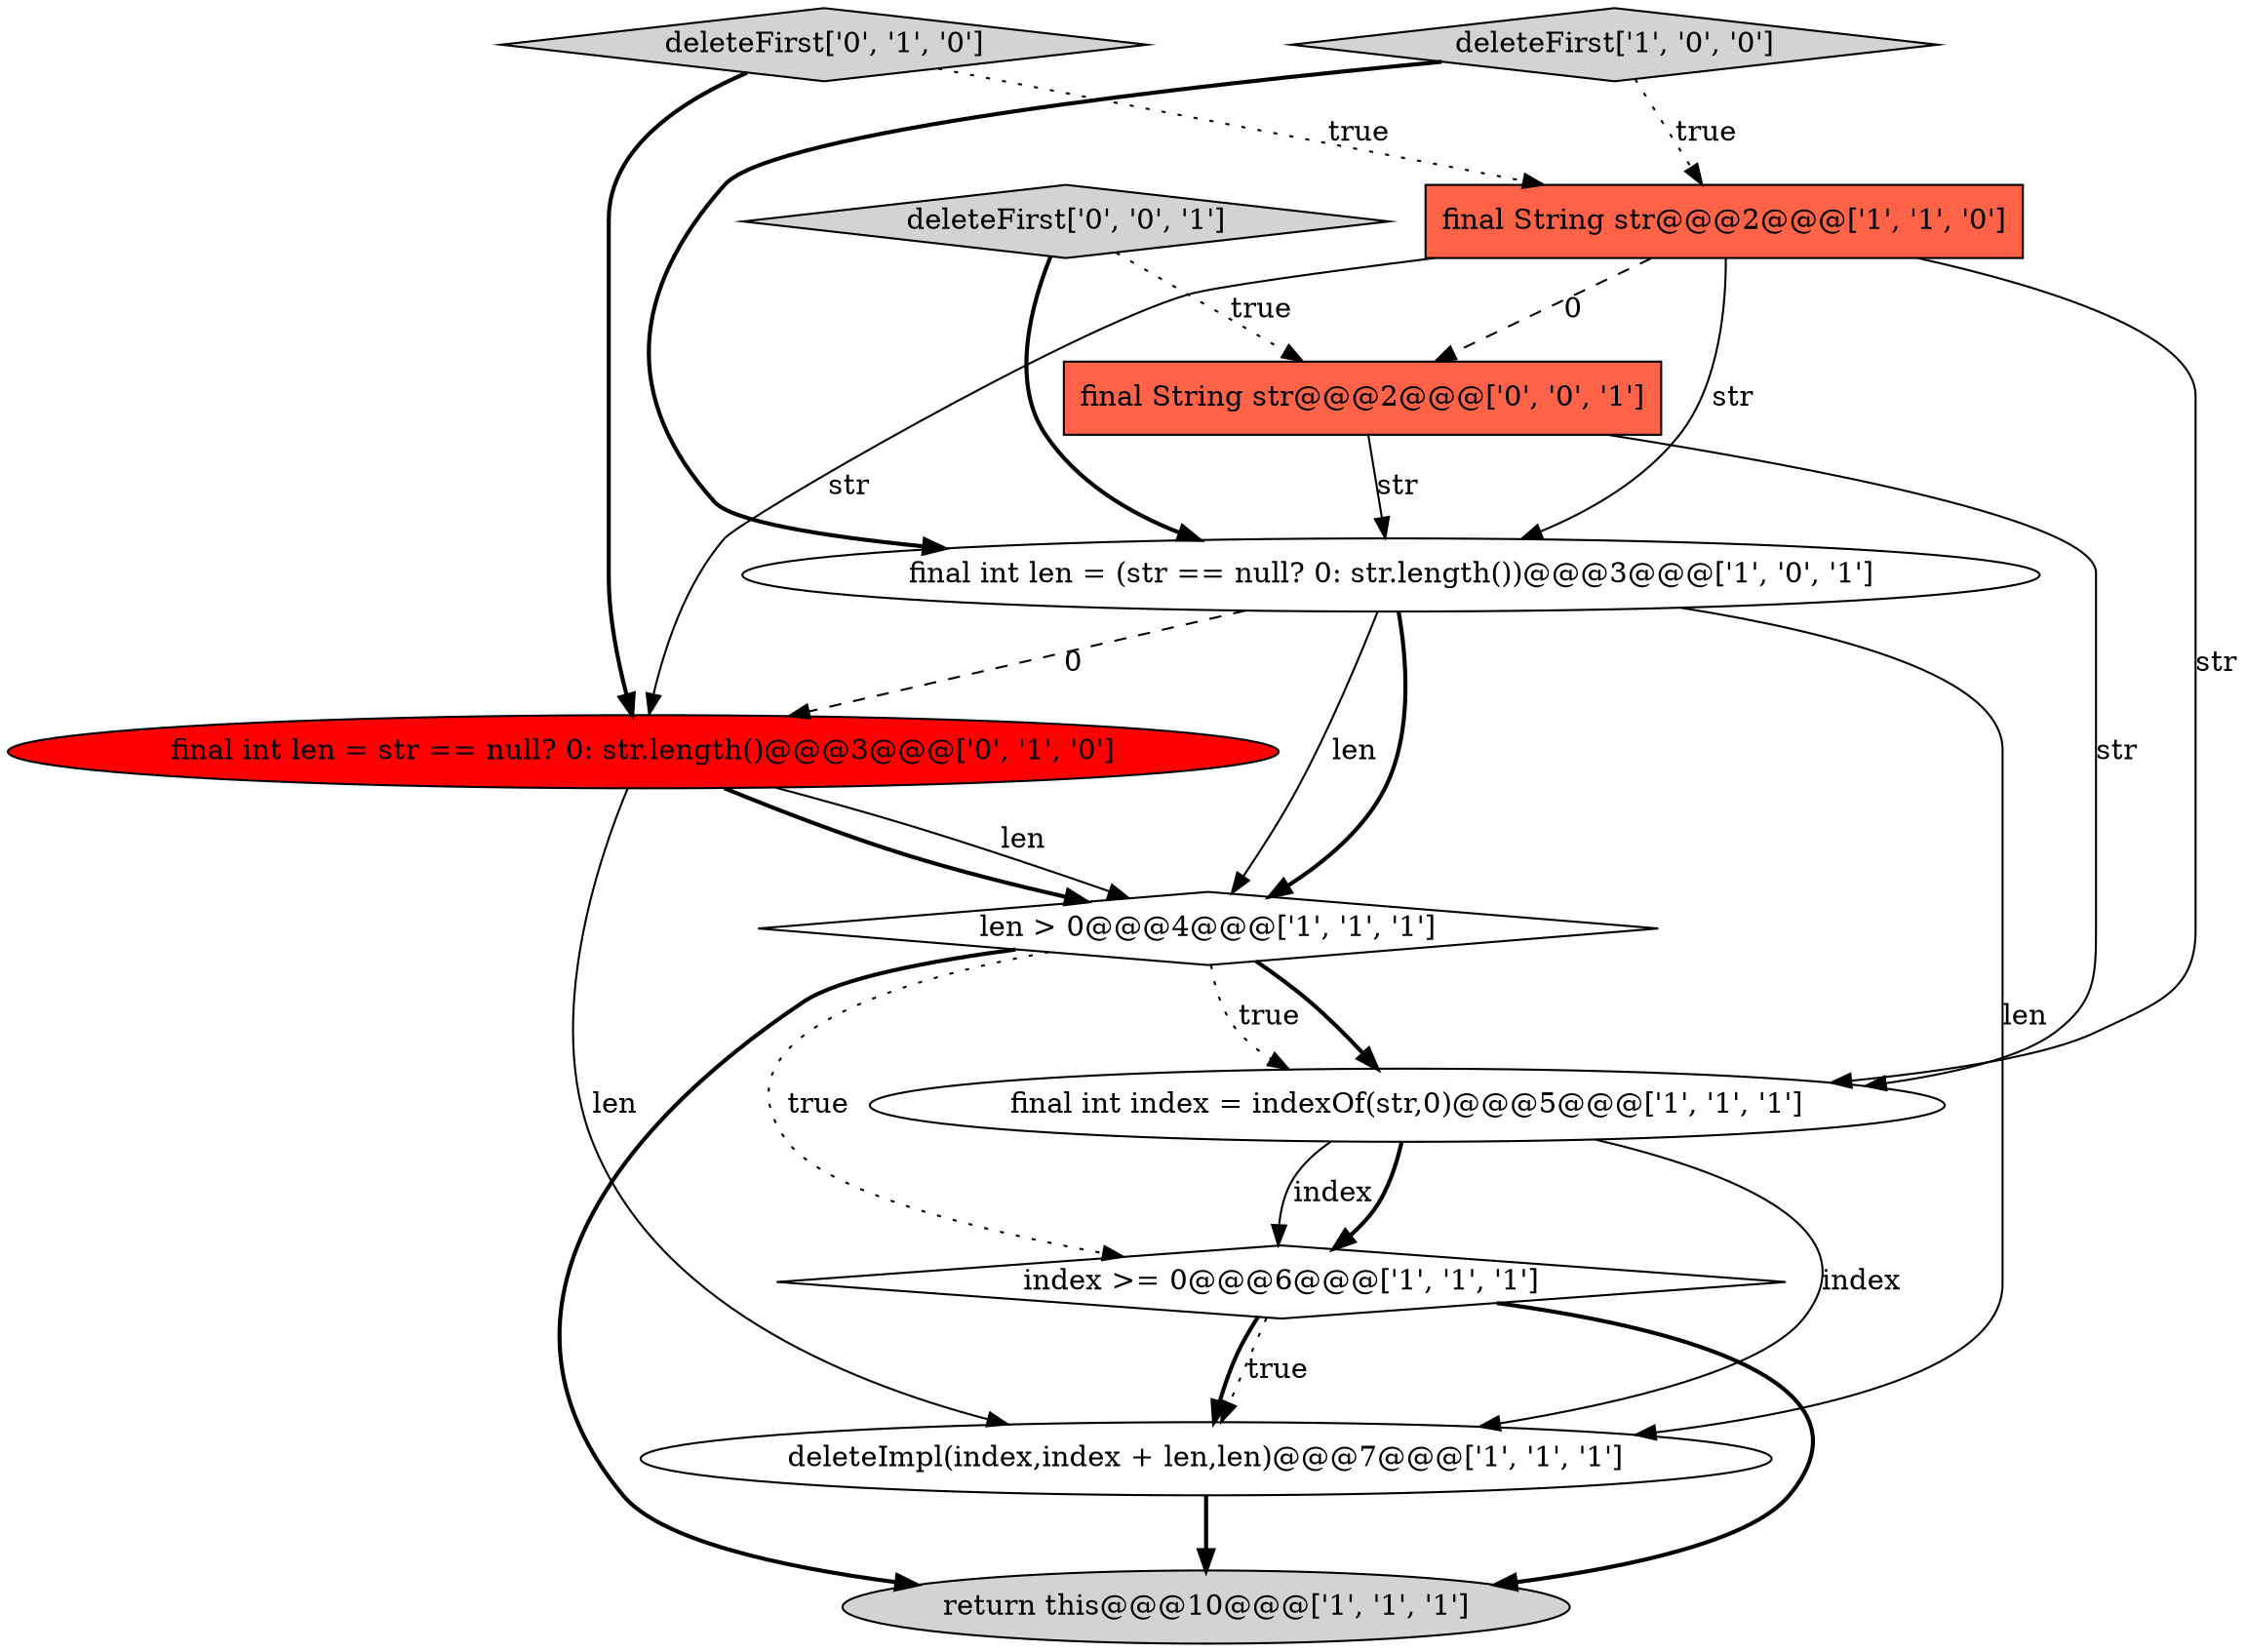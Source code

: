 digraph {
4 [style = filled, label = "deleteImpl(index,index + len,len)@@@7@@@['1', '1', '1']", fillcolor = white, shape = ellipse image = "AAA0AAABBB1BBB"];
5 [style = filled, label = "len > 0@@@4@@@['1', '1', '1']", fillcolor = white, shape = diamond image = "AAA0AAABBB1BBB"];
10 [style = filled, label = "final String str@@@2@@@['0', '0', '1']", fillcolor = tomato, shape = box image = "AAA0AAABBB3BBB"];
2 [style = filled, label = "final String str@@@2@@@['1', '1', '0']", fillcolor = tomato, shape = box image = "AAA0AAABBB1BBB"];
11 [style = filled, label = "deleteFirst['0', '0', '1']", fillcolor = lightgray, shape = diamond image = "AAA0AAABBB3BBB"];
0 [style = filled, label = "final int len = (str == null? 0: str.length())@@@3@@@['1', '0', '1']", fillcolor = white, shape = ellipse image = "AAA0AAABBB1BBB"];
7 [style = filled, label = "index >= 0@@@6@@@['1', '1', '1']", fillcolor = white, shape = diamond image = "AAA0AAABBB1BBB"];
3 [style = filled, label = "final int index = indexOf(str,0)@@@5@@@['1', '1', '1']", fillcolor = white, shape = ellipse image = "AAA0AAABBB1BBB"];
6 [style = filled, label = "return this@@@10@@@['1', '1', '1']", fillcolor = lightgray, shape = ellipse image = "AAA0AAABBB1BBB"];
8 [style = filled, label = "deleteFirst['0', '1', '0']", fillcolor = lightgray, shape = diamond image = "AAA0AAABBB2BBB"];
9 [style = filled, label = "final int len = str == null? 0: str.length()@@@3@@@['0', '1', '0']", fillcolor = red, shape = ellipse image = "AAA1AAABBB2BBB"];
1 [style = filled, label = "deleteFirst['1', '0', '0']", fillcolor = lightgray, shape = diamond image = "AAA0AAABBB1BBB"];
0->4 [style = solid, label="len"];
5->3 [style = bold, label=""];
9->5 [style = solid, label="len"];
2->0 [style = solid, label="str"];
4->6 [style = bold, label=""];
11->10 [style = dotted, label="true"];
8->2 [style = dotted, label="true"];
2->3 [style = solid, label="str"];
3->7 [style = solid, label="index"];
0->5 [style = solid, label="len"];
10->0 [style = solid, label="str"];
10->3 [style = solid, label="str"];
7->4 [style = bold, label=""];
1->0 [style = bold, label=""];
5->3 [style = dotted, label="true"];
9->4 [style = solid, label="len"];
2->10 [style = dashed, label="0"];
11->0 [style = bold, label=""];
5->6 [style = bold, label=""];
3->4 [style = solid, label="index"];
3->7 [style = bold, label=""];
5->7 [style = dotted, label="true"];
7->6 [style = bold, label=""];
7->4 [style = dotted, label="true"];
8->9 [style = bold, label=""];
9->5 [style = bold, label=""];
0->9 [style = dashed, label="0"];
1->2 [style = dotted, label="true"];
2->9 [style = solid, label="str"];
0->5 [style = bold, label=""];
}
